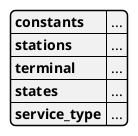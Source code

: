 @startuml
@startjson

{
    "constants": "...",
    "stations": "...",
    "terminal": "...",
    "states": "...",
    "service_type": "..."
}

@endjson
@enduml
